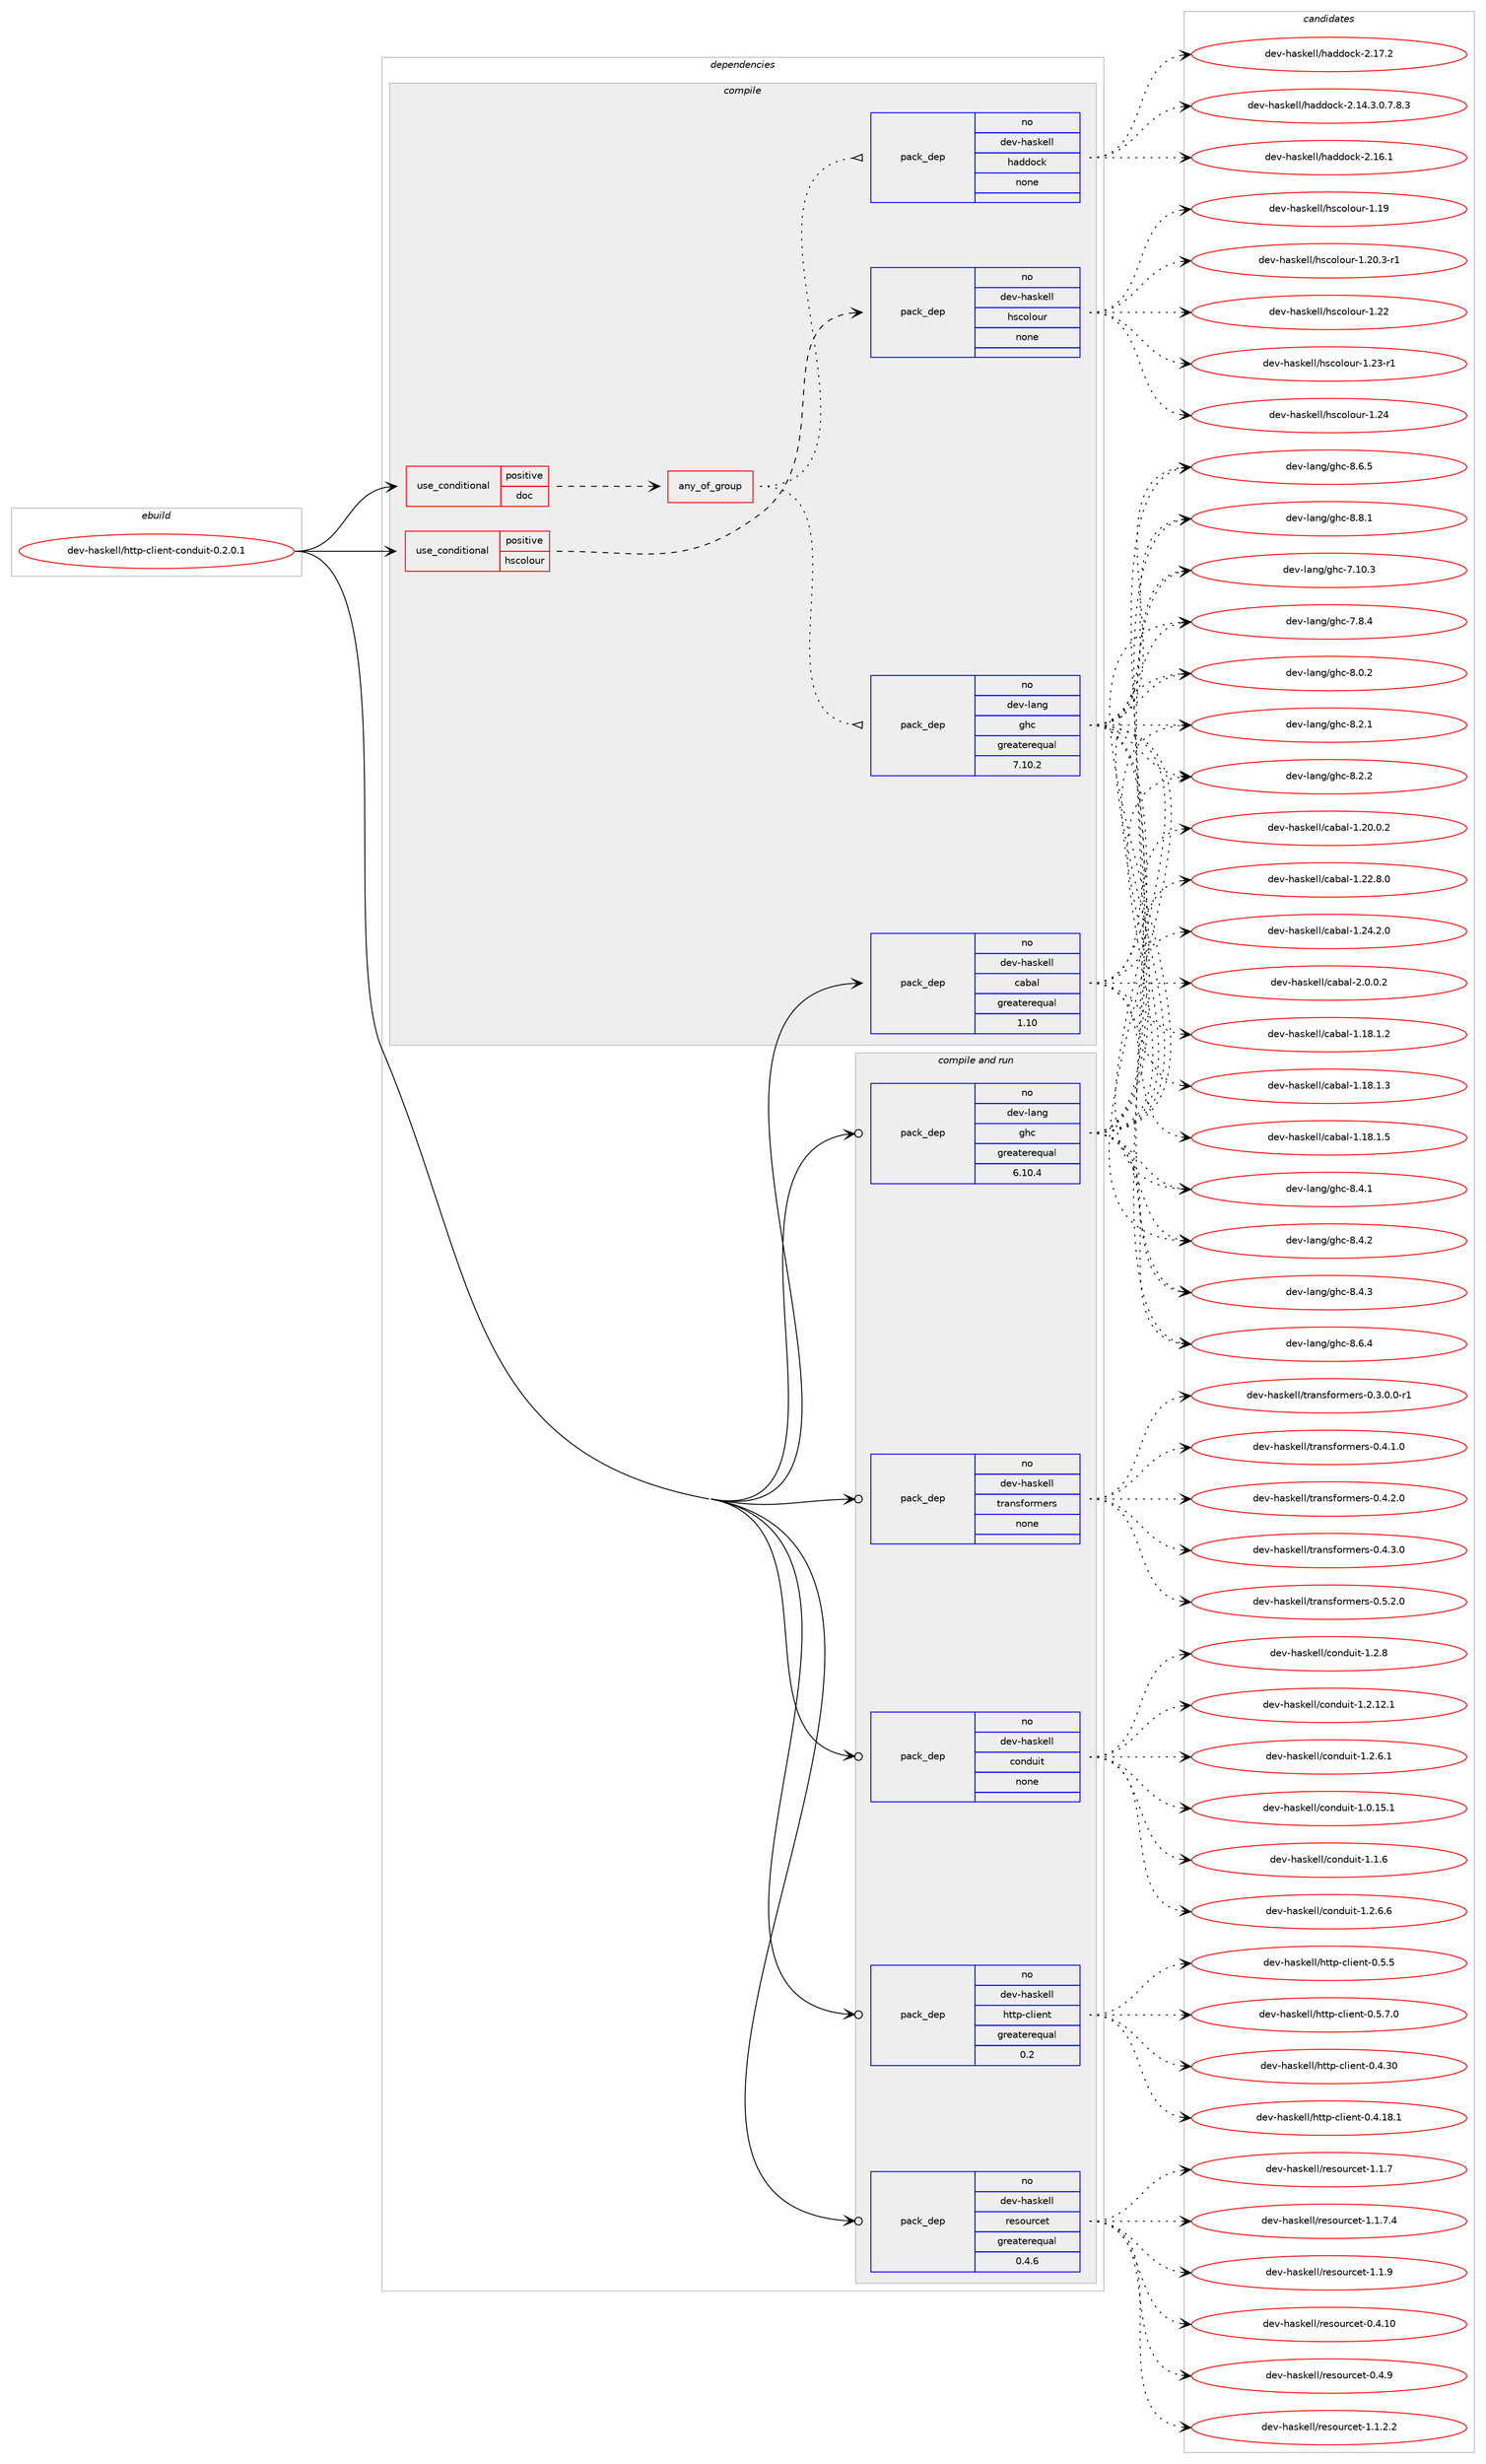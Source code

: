 digraph prolog {

# *************
# Graph options
# *************

newrank=true;
concentrate=true;
compound=true;
graph [rankdir=LR,fontname=Helvetica,fontsize=10,ranksep=1.5];#, ranksep=2.5, nodesep=0.2];
edge  [arrowhead=vee];
node  [fontname=Helvetica,fontsize=10];

# **********
# The ebuild
# **********

subgraph cluster_leftcol {
color=gray;
rank=same;
label=<<i>ebuild</i>>;
id [label="dev-haskell/http-client-conduit-0.2.0.1", color=red, width=4, href="../dev-haskell/http-client-conduit-0.2.0.1.svg"];
}

# ****************
# The dependencies
# ****************

subgraph cluster_midcol {
color=gray;
label=<<i>dependencies</i>>;
subgraph cluster_compile {
fillcolor="#eeeeee";
style=filled;
label=<<i>compile</i>>;
subgraph cond126303 {
dependency536244 [label=<<TABLE BORDER="0" CELLBORDER="1" CELLSPACING="0" CELLPADDING="4"><TR><TD ROWSPAN="3" CELLPADDING="10">use_conditional</TD></TR><TR><TD>positive</TD></TR><TR><TD>doc</TD></TR></TABLE>>, shape=none, color=red];
subgraph any10050 {
dependency536245 [label=<<TABLE BORDER="0" CELLBORDER="1" CELLSPACING="0" CELLPADDING="4"><TR><TD CELLPADDING="10">any_of_group</TD></TR></TABLE>>, shape=none, color=red];subgraph pack399534 {
dependency536246 [label=<<TABLE BORDER="0" CELLBORDER="1" CELLSPACING="0" CELLPADDING="4" WIDTH="220"><TR><TD ROWSPAN="6" CELLPADDING="30">pack_dep</TD></TR><TR><TD WIDTH="110">no</TD></TR><TR><TD>dev-haskell</TD></TR><TR><TD>haddock</TD></TR><TR><TD>none</TD></TR><TR><TD></TD></TR></TABLE>>, shape=none, color=blue];
}
dependency536245:e -> dependency536246:w [weight=20,style="dotted",arrowhead="oinv"];
subgraph pack399535 {
dependency536247 [label=<<TABLE BORDER="0" CELLBORDER="1" CELLSPACING="0" CELLPADDING="4" WIDTH="220"><TR><TD ROWSPAN="6" CELLPADDING="30">pack_dep</TD></TR><TR><TD WIDTH="110">no</TD></TR><TR><TD>dev-lang</TD></TR><TR><TD>ghc</TD></TR><TR><TD>greaterequal</TD></TR><TR><TD>7.10.2</TD></TR></TABLE>>, shape=none, color=blue];
}
dependency536245:e -> dependency536247:w [weight=20,style="dotted",arrowhead="oinv"];
}
dependency536244:e -> dependency536245:w [weight=20,style="dashed",arrowhead="vee"];
}
id:e -> dependency536244:w [weight=20,style="solid",arrowhead="vee"];
subgraph cond126304 {
dependency536248 [label=<<TABLE BORDER="0" CELLBORDER="1" CELLSPACING="0" CELLPADDING="4"><TR><TD ROWSPAN="3" CELLPADDING="10">use_conditional</TD></TR><TR><TD>positive</TD></TR><TR><TD>hscolour</TD></TR></TABLE>>, shape=none, color=red];
subgraph pack399536 {
dependency536249 [label=<<TABLE BORDER="0" CELLBORDER="1" CELLSPACING="0" CELLPADDING="4" WIDTH="220"><TR><TD ROWSPAN="6" CELLPADDING="30">pack_dep</TD></TR><TR><TD WIDTH="110">no</TD></TR><TR><TD>dev-haskell</TD></TR><TR><TD>hscolour</TD></TR><TR><TD>none</TD></TR><TR><TD></TD></TR></TABLE>>, shape=none, color=blue];
}
dependency536248:e -> dependency536249:w [weight=20,style="dashed",arrowhead="vee"];
}
id:e -> dependency536248:w [weight=20,style="solid",arrowhead="vee"];
subgraph pack399537 {
dependency536250 [label=<<TABLE BORDER="0" CELLBORDER="1" CELLSPACING="0" CELLPADDING="4" WIDTH="220"><TR><TD ROWSPAN="6" CELLPADDING="30">pack_dep</TD></TR><TR><TD WIDTH="110">no</TD></TR><TR><TD>dev-haskell</TD></TR><TR><TD>cabal</TD></TR><TR><TD>greaterequal</TD></TR><TR><TD>1.10</TD></TR></TABLE>>, shape=none, color=blue];
}
id:e -> dependency536250:w [weight=20,style="solid",arrowhead="vee"];
}
subgraph cluster_compileandrun {
fillcolor="#eeeeee";
style=filled;
label=<<i>compile and run</i>>;
subgraph pack399538 {
dependency536251 [label=<<TABLE BORDER="0" CELLBORDER="1" CELLSPACING="0" CELLPADDING="4" WIDTH="220"><TR><TD ROWSPAN="6" CELLPADDING="30">pack_dep</TD></TR><TR><TD WIDTH="110">no</TD></TR><TR><TD>dev-haskell</TD></TR><TR><TD>conduit</TD></TR><TR><TD>none</TD></TR><TR><TD></TD></TR></TABLE>>, shape=none, color=blue];
}
id:e -> dependency536251:w [weight=20,style="solid",arrowhead="odotvee"];
subgraph pack399539 {
dependency536252 [label=<<TABLE BORDER="0" CELLBORDER="1" CELLSPACING="0" CELLPADDING="4" WIDTH="220"><TR><TD ROWSPAN="6" CELLPADDING="30">pack_dep</TD></TR><TR><TD WIDTH="110">no</TD></TR><TR><TD>dev-haskell</TD></TR><TR><TD>http-client</TD></TR><TR><TD>greaterequal</TD></TR><TR><TD>0.2</TD></TR></TABLE>>, shape=none, color=blue];
}
id:e -> dependency536252:w [weight=20,style="solid",arrowhead="odotvee"];
subgraph pack399540 {
dependency536253 [label=<<TABLE BORDER="0" CELLBORDER="1" CELLSPACING="0" CELLPADDING="4" WIDTH="220"><TR><TD ROWSPAN="6" CELLPADDING="30">pack_dep</TD></TR><TR><TD WIDTH="110">no</TD></TR><TR><TD>dev-haskell</TD></TR><TR><TD>resourcet</TD></TR><TR><TD>greaterequal</TD></TR><TR><TD>0.4.6</TD></TR></TABLE>>, shape=none, color=blue];
}
id:e -> dependency536253:w [weight=20,style="solid",arrowhead="odotvee"];
subgraph pack399541 {
dependency536254 [label=<<TABLE BORDER="0" CELLBORDER="1" CELLSPACING="0" CELLPADDING="4" WIDTH="220"><TR><TD ROWSPAN="6" CELLPADDING="30">pack_dep</TD></TR><TR><TD WIDTH="110">no</TD></TR><TR><TD>dev-haskell</TD></TR><TR><TD>transformers</TD></TR><TR><TD>none</TD></TR><TR><TD></TD></TR></TABLE>>, shape=none, color=blue];
}
id:e -> dependency536254:w [weight=20,style="solid",arrowhead="odotvee"];
subgraph pack399542 {
dependency536255 [label=<<TABLE BORDER="0" CELLBORDER="1" CELLSPACING="0" CELLPADDING="4" WIDTH="220"><TR><TD ROWSPAN="6" CELLPADDING="30">pack_dep</TD></TR><TR><TD WIDTH="110">no</TD></TR><TR><TD>dev-lang</TD></TR><TR><TD>ghc</TD></TR><TR><TD>greaterequal</TD></TR><TR><TD>6.10.4</TD></TR></TABLE>>, shape=none, color=blue];
}
id:e -> dependency536255:w [weight=20,style="solid",arrowhead="odotvee"];
}
subgraph cluster_run {
fillcolor="#eeeeee";
style=filled;
label=<<i>run</i>>;
}
}

# **************
# The candidates
# **************

subgraph cluster_choices {
rank=same;
color=gray;
label=<<i>candidates</i>>;

subgraph choice399534 {
color=black;
nodesep=1;
choice1001011184510497115107101108108471049710010011199107455046495246514648465546564651 [label="dev-haskell/haddock-2.14.3.0.7.8.3", color=red, width=4,href="../dev-haskell/haddock-2.14.3.0.7.8.3.svg"];
choice100101118451049711510710110810847104971001001119910745504649544649 [label="dev-haskell/haddock-2.16.1", color=red, width=4,href="../dev-haskell/haddock-2.16.1.svg"];
choice100101118451049711510710110810847104971001001119910745504649554650 [label="dev-haskell/haddock-2.17.2", color=red, width=4,href="../dev-haskell/haddock-2.17.2.svg"];
dependency536246:e -> choice1001011184510497115107101108108471049710010011199107455046495246514648465546564651:w [style=dotted,weight="100"];
dependency536246:e -> choice100101118451049711510710110810847104971001001119910745504649544649:w [style=dotted,weight="100"];
dependency536246:e -> choice100101118451049711510710110810847104971001001119910745504649554650:w [style=dotted,weight="100"];
}
subgraph choice399535 {
color=black;
nodesep=1;
choice1001011184510897110103471031049945554649484651 [label="dev-lang/ghc-7.10.3", color=red, width=4,href="../dev-lang/ghc-7.10.3.svg"];
choice10010111845108971101034710310499455546564652 [label="dev-lang/ghc-7.8.4", color=red, width=4,href="../dev-lang/ghc-7.8.4.svg"];
choice10010111845108971101034710310499455646484650 [label="dev-lang/ghc-8.0.2", color=red, width=4,href="../dev-lang/ghc-8.0.2.svg"];
choice10010111845108971101034710310499455646504649 [label="dev-lang/ghc-8.2.1", color=red, width=4,href="../dev-lang/ghc-8.2.1.svg"];
choice10010111845108971101034710310499455646504650 [label="dev-lang/ghc-8.2.2", color=red, width=4,href="../dev-lang/ghc-8.2.2.svg"];
choice10010111845108971101034710310499455646524649 [label="dev-lang/ghc-8.4.1", color=red, width=4,href="../dev-lang/ghc-8.4.1.svg"];
choice10010111845108971101034710310499455646524650 [label="dev-lang/ghc-8.4.2", color=red, width=4,href="../dev-lang/ghc-8.4.2.svg"];
choice10010111845108971101034710310499455646524651 [label="dev-lang/ghc-8.4.3", color=red, width=4,href="../dev-lang/ghc-8.4.3.svg"];
choice10010111845108971101034710310499455646544652 [label="dev-lang/ghc-8.6.4", color=red, width=4,href="../dev-lang/ghc-8.6.4.svg"];
choice10010111845108971101034710310499455646544653 [label="dev-lang/ghc-8.6.5", color=red, width=4,href="../dev-lang/ghc-8.6.5.svg"];
choice10010111845108971101034710310499455646564649 [label="dev-lang/ghc-8.8.1", color=red, width=4,href="../dev-lang/ghc-8.8.1.svg"];
dependency536247:e -> choice1001011184510897110103471031049945554649484651:w [style=dotted,weight="100"];
dependency536247:e -> choice10010111845108971101034710310499455546564652:w [style=dotted,weight="100"];
dependency536247:e -> choice10010111845108971101034710310499455646484650:w [style=dotted,weight="100"];
dependency536247:e -> choice10010111845108971101034710310499455646504649:w [style=dotted,weight="100"];
dependency536247:e -> choice10010111845108971101034710310499455646504650:w [style=dotted,weight="100"];
dependency536247:e -> choice10010111845108971101034710310499455646524649:w [style=dotted,weight="100"];
dependency536247:e -> choice10010111845108971101034710310499455646524650:w [style=dotted,weight="100"];
dependency536247:e -> choice10010111845108971101034710310499455646524651:w [style=dotted,weight="100"];
dependency536247:e -> choice10010111845108971101034710310499455646544652:w [style=dotted,weight="100"];
dependency536247:e -> choice10010111845108971101034710310499455646544653:w [style=dotted,weight="100"];
dependency536247:e -> choice10010111845108971101034710310499455646564649:w [style=dotted,weight="100"];
}
subgraph choice399536 {
color=black;
nodesep=1;
choice100101118451049711510710110810847104115991111081111171144549464957 [label="dev-haskell/hscolour-1.19", color=red, width=4,href="../dev-haskell/hscolour-1.19.svg"];
choice10010111845104971151071011081084710411599111108111117114454946504846514511449 [label="dev-haskell/hscolour-1.20.3-r1", color=red, width=4,href="../dev-haskell/hscolour-1.20.3-r1.svg"];
choice100101118451049711510710110810847104115991111081111171144549465050 [label="dev-haskell/hscolour-1.22", color=red, width=4,href="../dev-haskell/hscolour-1.22.svg"];
choice1001011184510497115107101108108471041159911110811111711445494650514511449 [label="dev-haskell/hscolour-1.23-r1", color=red, width=4,href="../dev-haskell/hscolour-1.23-r1.svg"];
choice100101118451049711510710110810847104115991111081111171144549465052 [label="dev-haskell/hscolour-1.24", color=red, width=4,href="../dev-haskell/hscolour-1.24.svg"];
dependency536249:e -> choice100101118451049711510710110810847104115991111081111171144549464957:w [style=dotted,weight="100"];
dependency536249:e -> choice10010111845104971151071011081084710411599111108111117114454946504846514511449:w [style=dotted,weight="100"];
dependency536249:e -> choice100101118451049711510710110810847104115991111081111171144549465050:w [style=dotted,weight="100"];
dependency536249:e -> choice1001011184510497115107101108108471041159911110811111711445494650514511449:w [style=dotted,weight="100"];
dependency536249:e -> choice100101118451049711510710110810847104115991111081111171144549465052:w [style=dotted,weight="100"];
}
subgraph choice399537 {
color=black;
nodesep=1;
choice10010111845104971151071011081084799979897108454946495646494650 [label="dev-haskell/cabal-1.18.1.2", color=red, width=4,href="../dev-haskell/cabal-1.18.1.2.svg"];
choice10010111845104971151071011081084799979897108454946495646494651 [label="dev-haskell/cabal-1.18.1.3", color=red, width=4,href="../dev-haskell/cabal-1.18.1.3.svg"];
choice10010111845104971151071011081084799979897108454946495646494653 [label="dev-haskell/cabal-1.18.1.5", color=red, width=4,href="../dev-haskell/cabal-1.18.1.5.svg"];
choice10010111845104971151071011081084799979897108454946504846484650 [label="dev-haskell/cabal-1.20.0.2", color=red, width=4,href="../dev-haskell/cabal-1.20.0.2.svg"];
choice10010111845104971151071011081084799979897108454946505046564648 [label="dev-haskell/cabal-1.22.8.0", color=red, width=4,href="../dev-haskell/cabal-1.22.8.0.svg"];
choice10010111845104971151071011081084799979897108454946505246504648 [label="dev-haskell/cabal-1.24.2.0", color=red, width=4,href="../dev-haskell/cabal-1.24.2.0.svg"];
choice100101118451049711510710110810847999798971084550464846484650 [label="dev-haskell/cabal-2.0.0.2", color=red, width=4,href="../dev-haskell/cabal-2.0.0.2.svg"];
dependency536250:e -> choice10010111845104971151071011081084799979897108454946495646494650:w [style=dotted,weight="100"];
dependency536250:e -> choice10010111845104971151071011081084799979897108454946495646494651:w [style=dotted,weight="100"];
dependency536250:e -> choice10010111845104971151071011081084799979897108454946495646494653:w [style=dotted,weight="100"];
dependency536250:e -> choice10010111845104971151071011081084799979897108454946504846484650:w [style=dotted,weight="100"];
dependency536250:e -> choice10010111845104971151071011081084799979897108454946505046564648:w [style=dotted,weight="100"];
dependency536250:e -> choice10010111845104971151071011081084799979897108454946505246504648:w [style=dotted,weight="100"];
dependency536250:e -> choice100101118451049711510710110810847999798971084550464846484650:w [style=dotted,weight="100"];
}
subgraph choice399538 {
color=black;
nodesep=1;
choice10010111845104971151071011081084799111110100117105116454946484649534649 [label="dev-haskell/conduit-1.0.15.1", color=red, width=4,href="../dev-haskell/conduit-1.0.15.1.svg"];
choice10010111845104971151071011081084799111110100117105116454946494654 [label="dev-haskell/conduit-1.1.6", color=red, width=4,href="../dev-haskell/conduit-1.1.6.svg"];
choice10010111845104971151071011081084799111110100117105116454946504649504649 [label="dev-haskell/conduit-1.2.12.1", color=red, width=4,href="../dev-haskell/conduit-1.2.12.1.svg"];
choice100101118451049711510710110810847991111101001171051164549465046544649 [label="dev-haskell/conduit-1.2.6.1", color=red, width=4,href="../dev-haskell/conduit-1.2.6.1.svg"];
choice100101118451049711510710110810847991111101001171051164549465046544654 [label="dev-haskell/conduit-1.2.6.6", color=red, width=4,href="../dev-haskell/conduit-1.2.6.6.svg"];
choice10010111845104971151071011081084799111110100117105116454946504656 [label="dev-haskell/conduit-1.2.8", color=red, width=4,href="../dev-haskell/conduit-1.2.8.svg"];
dependency536251:e -> choice10010111845104971151071011081084799111110100117105116454946484649534649:w [style=dotted,weight="100"];
dependency536251:e -> choice10010111845104971151071011081084799111110100117105116454946494654:w [style=dotted,weight="100"];
dependency536251:e -> choice10010111845104971151071011081084799111110100117105116454946504649504649:w [style=dotted,weight="100"];
dependency536251:e -> choice100101118451049711510710110810847991111101001171051164549465046544649:w [style=dotted,weight="100"];
dependency536251:e -> choice100101118451049711510710110810847991111101001171051164549465046544654:w [style=dotted,weight="100"];
dependency536251:e -> choice10010111845104971151071011081084799111110100117105116454946504656:w [style=dotted,weight="100"];
}
subgraph choice399539 {
color=black;
nodesep=1;
choice1001011184510497115107101108108471041161161124599108105101110116454846524649564649 [label="dev-haskell/http-client-0.4.18.1", color=red, width=4,href="../dev-haskell/http-client-0.4.18.1.svg"];
choice100101118451049711510710110810847104116116112459910810510111011645484652465148 [label="dev-haskell/http-client-0.4.30", color=red, width=4,href="../dev-haskell/http-client-0.4.30.svg"];
choice1001011184510497115107101108108471041161161124599108105101110116454846534653 [label="dev-haskell/http-client-0.5.5", color=red, width=4,href="../dev-haskell/http-client-0.5.5.svg"];
choice10010111845104971151071011081084710411611611245991081051011101164548465346554648 [label="dev-haskell/http-client-0.5.7.0", color=red, width=4,href="../dev-haskell/http-client-0.5.7.0.svg"];
dependency536252:e -> choice1001011184510497115107101108108471041161161124599108105101110116454846524649564649:w [style=dotted,weight="100"];
dependency536252:e -> choice100101118451049711510710110810847104116116112459910810510111011645484652465148:w [style=dotted,weight="100"];
dependency536252:e -> choice1001011184510497115107101108108471041161161124599108105101110116454846534653:w [style=dotted,weight="100"];
dependency536252:e -> choice10010111845104971151071011081084710411611611245991081051011101164548465346554648:w [style=dotted,weight="100"];
}
subgraph choice399540 {
color=black;
nodesep=1;
choice1001011184510497115107101108108471141011151111171149910111645484652464948 [label="dev-haskell/resourcet-0.4.10", color=red, width=4,href="../dev-haskell/resourcet-0.4.10.svg"];
choice10010111845104971151071011081084711410111511111711499101116454846524657 [label="dev-haskell/resourcet-0.4.9", color=red, width=4,href="../dev-haskell/resourcet-0.4.9.svg"];
choice100101118451049711510710110810847114101115111117114991011164549464946504650 [label="dev-haskell/resourcet-1.1.2.2", color=red, width=4,href="../dev-haskell/resourcet-1.1.2.2.svg"];
choice10010111845104971151071011081084711410111511111711499101116454946494655 [label="dev-haskell/resourcet-1.1.7", color=red, width=4,href="../dev-haskell/resourcet-1.1.7.svg"];
choice100101118451049711510710110810847114101115111117114991011164549464946554652 [label="dev-haskell/resourcet-1.1.7.4", color=red, width=4,href="../dev-haskell/resourcet-1.1.7.4.svg"];
choice10010111845104971151071011081084711410111511111711499101116454946494657 [label="dev-haskell/resourcet-1.1.9", color=red, width=4,href="../dev-haskell/resourcet-1.1.9.svg"];
dependency536253:e -> choice1001011184510497115107101108108471141011151111171149910111645484652464948:w [style=dotted,weight="100"];
dependency536253:e -> choice10010111845104971151071011081084711410111511111711499101116454846524657:w [style=dotted,weight="100"];
dependency536253:e -> choice100101118451049711510710110810847114101115111117114991011164549464946504650:w [style=dotted,weight="100"];
dependency536253:e -> choice10010111845104971151071011081084711410111511111711499101116454946494655:w [style=dotted,weight="100"];
dependency536253:e -> choice100101118451049711510710110810847114101115111117114991011164549464946554652:w [style=dotted,weight="100"];
dependency536253:e -> choice10010111845104971151071011081084711410111511111711499101116454946494657:w [style=dotted,weight="100"];
}
subgraph choice399541 {
color=black;
nodesep=1;
choice1001011184510497115107101108108471161149711011510211111410910111411545484651464846484511449 [label="dev-haskell/transformers-0.3.0.0-r1", color=red, width=4,href="../dev-haskell/transformers-0.3.0.0-r1.svg"];
choice100101118451049711510710110810847116114971101151021111141091011141154548465246494648 [label="dev-haskell/transformers-0.4.1.0", color=red, width=4,href="../dev-haskell/transformers-0.4.1.0.svg"];
choice100101118451049711510710110810847116114971101151021111141091011141154548465246504648 [label="dev-haskell/transformers-0.4.2.0", color=red, width=4,href="../dev-haskell/transformers-0.4.2.0.svg"];
choice100101118451049711510710110810847116114971101151021111141091011141154548465246514648 [label="dev-haskell/transformers-0.4.3.0", color=red, width=4,href="../dev-haskell/transformers-0.4.3.0.svg"];
choice100101118451049711510710110810847116114971101151021111141091011141154548465346504648 [label="dev-haskell/transformers-0.5.2.0", color=red, width=4,href="../dev-haskell/transformers-0.5.2.0.svg"];
dependency536254:e -> choice1001011184510497115107101108108471161149711011510211111410910111411545484651464846484511449:w [style=dotted,weight="100"];
dependency536254:e -> choice100101118451049711510710110810847116114971101151021111141091011141154548465246494648:w [style=dotted,weight="100"];
dependency536254:e -> choice100101118451049711510710110810847116114971101151021111141091011141154548465246504648:w [style=dotted,weight="100"];
dependency536254:e -> choice100101118451049711510710110810847116114971101151021111141091011141154548465246514648:w [style=dotted,weight="100"];
dependency536254:e -> choice100101118451049711510710110810847116114971101151021111141091011141154548465346504648:w [style=dotted,weight="100"];
}
subgraph choice399542 {
color=black;
nodesep=1;
choice1001011184510897110103471031049945554649484651 [label="dev-lang/ghc-7.10.3", color=red, width=4,href="../dev-lang/ghc-7.10.3.svg"];
choice10010111845108971101034710310499455546564652 [label="dev-lang/ghc-7.8.4", color=red, width=4,href="../dev-lang/ghc-7.8.4.svg"];
choice10010111845108971101034710310499455646484650 [label="dev-lang/ghc-8.0.2", color=red, width=4,href="../dev-lang/ghc-8.0.2.svg"];
choice10010111845108971101034710310499455646504649 [label="dev-lang/ghc-8.2.1", color=red, width=4,href="../dev-lang/ghc-8.2.1.svg"];
choice10010111845108971101034710310499455646504650 [label="dev-lang/ghc-8.2.2", color=red, width=4,href="../dev-lang/ghc-8.2.2.svg"];
choice10010111845108971101034710310499455646524649 [label="dev-lang/ghc-8.4.1", color=red, width=4,href="../dev-lang/ghc-8.4.1.svg"];
choice10010111845108971101034710310499455646524650 [label="dev-lang/ghc-8.4.2", color=red, width=4,href="../dev-lang/ghc-8.4.2.svg"];
choice10010111845108971101034710310499455646524651 [label="dev-lang/ghc-8.4.3", color=red, width=4,href="../dev-lang/ghc-8.4.3.svg"];
choice10010111845108971101034710310499455646544652 [label="dev-lang/ghc-8.6.4", color=red, width=4,href="../dev-lang/ghc-8.6.4.svg"];
choice10010111845108971101034710310499455646544653 [label="dev-lang/ghc-8.6.5", color=red, width=4,href="../dev-lang/ghc-8.6.5.svg"];
choice10010111845108971101034710310499455646564649 [label="dev-lang/ghc-8.8.1", color=red, width=4,href="../dev-lang/ghc-8.8.1.svg"];
dependency536255:e -> choice1001011184510897110103471031049945554649484651:w [style=dotted,weight="100"];
dependency536255:e -> choice10010111845108971101034710310499455546564652:w [style=dotted,weight="100"];
dependency536255:e -> choice10010111845108971101034710310499455646484650:w [style=dotted,weight="100"];
dependency536255:e -> choice10010111845108971101034710310499455646504649:w [style=dotted,weight="100"];
dependency536255:e -> choice10010111845108971101034710310499455646504650:w [style=dotted,weight="100"];
dependency536255:e -> choice10010111845108971101034710310499455646524649:w [style=dotted,weight="100"];
dependency536255:e -> choice10010111845108971101034710310499455646524650:w [style=dotted,weight="100"];
dependency536255:e -> choice10010111845108971101034710310499455646524651:w [style=dotted,weight="100"];
dependency536255:e -> choice10010111845108971101034710310499455646544652:w [style=dotted,weight="100"];
dependency536255:e -> choice10010111845108971101034710310499455646544653:w [style=dotted,weight="100"];
dependency536255:e -> choice10010111845108971101034710310499455646564649:w [style=dotted,weight="100"];
}
}

}

